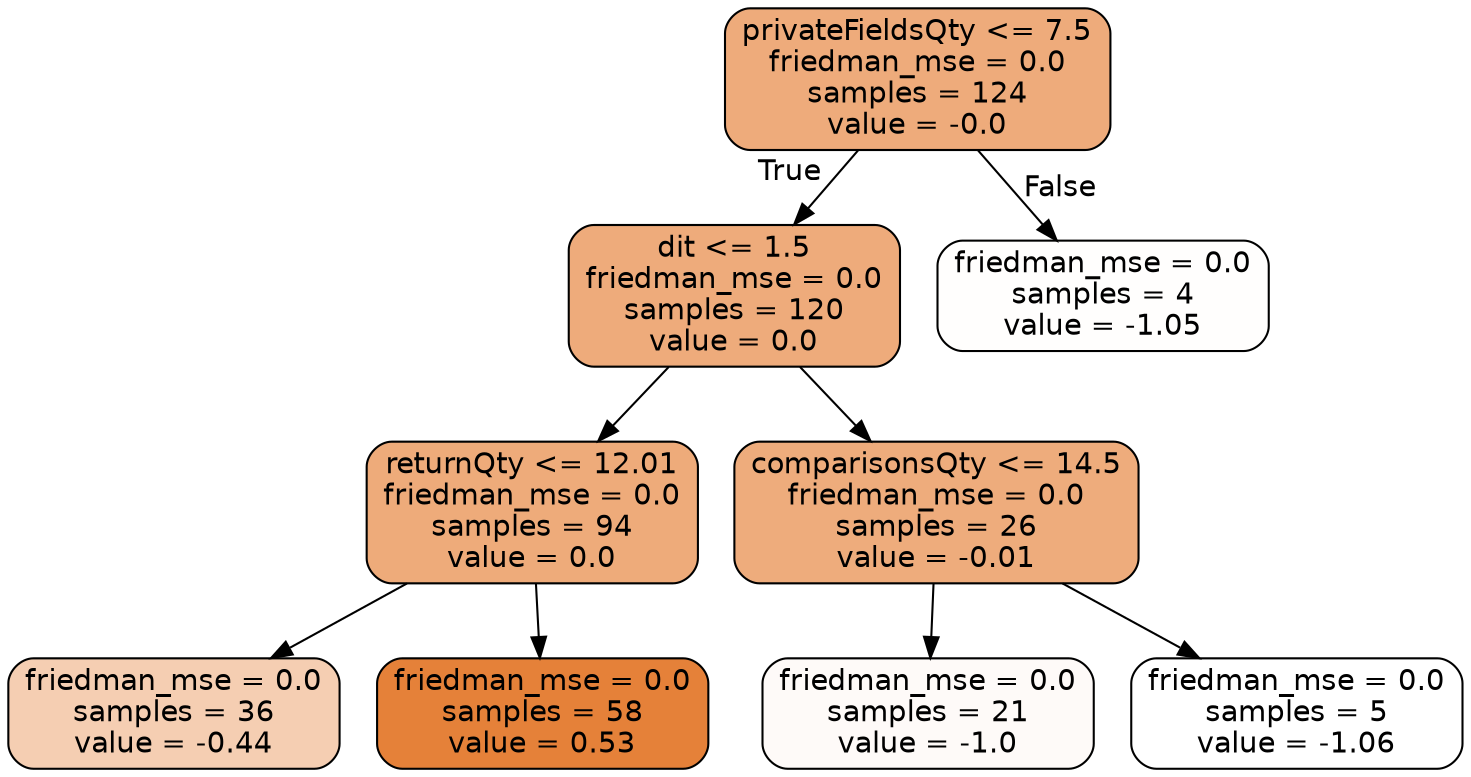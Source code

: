 digraph Tree {
node [shape=box, style="filled, rounded", color="black", fontname="helvetica"] ;
edge [fontname="helvetica"] ;
0 [label="privateFieldsQty <= 7.5\nfriedman_mse = 0.0\nsamples = 124\nvalue = -0.0", fillcolor="#eeab7b"] ;
1 [label="dit <= 1.5\nfriedman_mse = 0.0\nsamples = 120\nvalue = 0.0", fillcolor="#eeab7b"] ;
0 -> 1 [labeldistance=2.5, labelangle=45, headlabel="True"] ;
3 [label="returnQty <= 12.01\nfriedman_mse = 0.0\nsamples = 94\nvalue = 0.0", fillcolor="#eeab7a"] ;
1 -> 3 ;
5 [label="friedman_mse = 0.0\nsamples = 36\nvalue = -0.44", fillcolor="#f5ceb2"] ;
3 -> 5 ;
6 [label="friedman_mse = 0.0\nsamples = 58\nvalue = 0.53", fillcolor="#e58139"] ;
3 -> 6 ;
4 [label="comparisonsQty <= 14.5\nfriedman_mse = 0.0\nsamples = 26\nvalue = -0.01", fillcolor="#eeac7c"] ;
1 -> 4 ;
7 [label="friedman_mse = 0.0\nsamples = 21\nvalue = -1.0", fillcolor="#fefaf8"] ;
4 -> 7 ;
8 [label="friedman_mse = 0.0\nsamples = 5\nvalue = -1.06", fillcolor="#ffffff"] ;
4 -> 8 ;
2 [label="friedman_mse = 0.0\nsamples = 4\nvalue = -1.05", fillcolor="#fffefd"] ;
0 -> 2 [labeldistance=2.5, labelangle=-45, headlabel="False"] ;
}